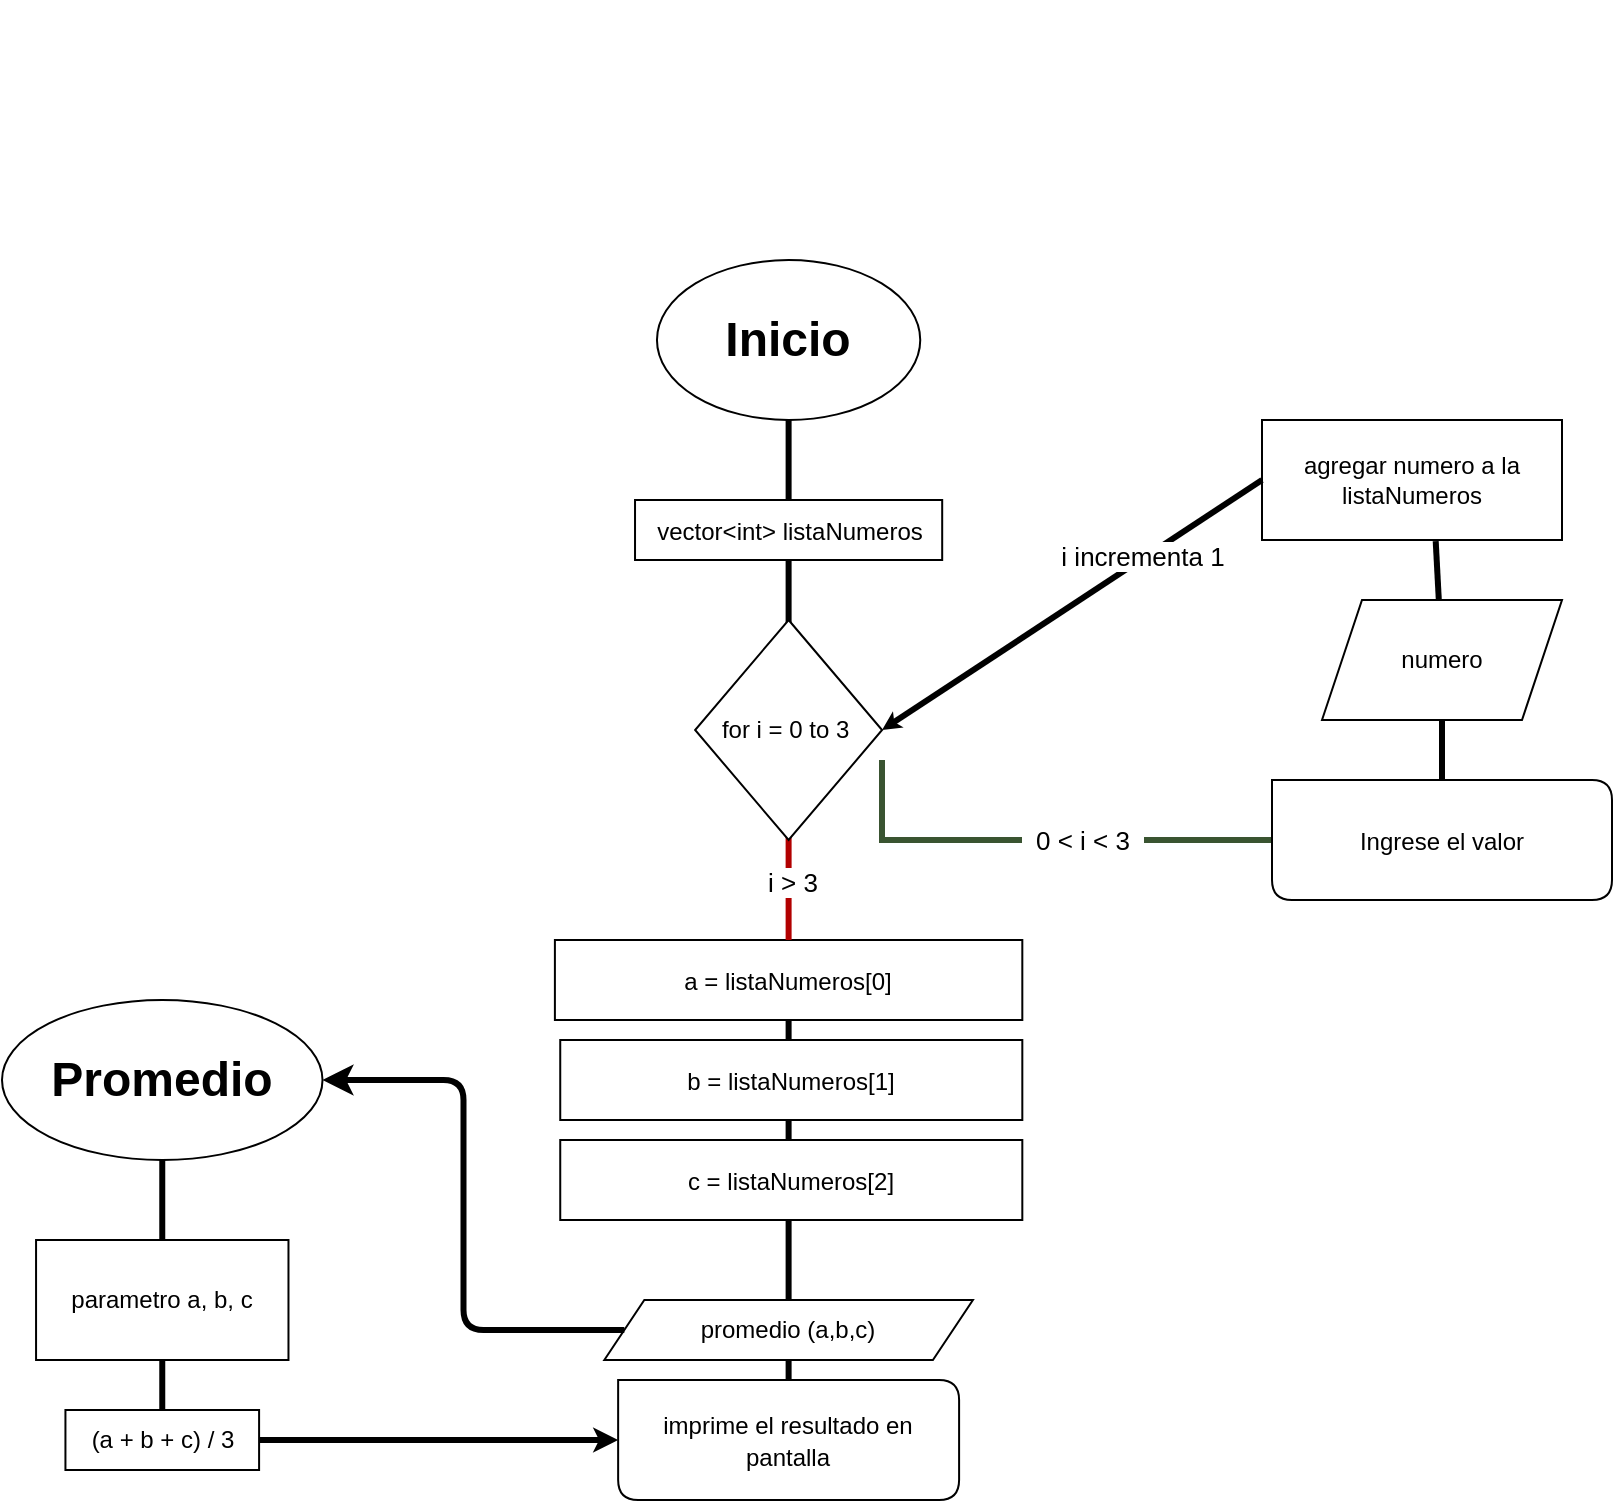 <mxfile>
    <diagram id="sRB5dJURHglsn-K_oPhw" name="Page-1">
        <mxGraphModel dx="497" dy="367" grid="1" gridSize="10" guides="1" tooltips="1" connect="1" arrows="1" fold="1" page="1" pageScale="1" pageWidth="850" pageHeight="1100" math="0" shadow="0">
            <root>
                <mxCell id="0"/>
                <mxCell id="1" parent="0"/>
                <mxCell id="43" value="&lt;h1&gt;&lt;font color=&quot;#ffffff&quot;&gt;Caso 5&lt;/font&gt;&lt;/h1&gt;&lt;h1&gt;&lt;div style=&quot;font-size: 14px; line-height: 19px;&quot;&gt;&lt;h4 style=&quot;&quot;&gt;&lt;div style=&quot;&quot;&gt;&lt;span style=&quot;font-size: 16px; font-weight: 400;&quot;&gt;&lt;font color=&quot;#ffffff&quot;&gt;Confeccione una función que reciba tres parámetros numéricos enteros y retorne el promedio de los tres números. El algoritmo debe solicitarle al usuario los 3 valores numéricos y enviárselos a la función y luego imprimir el promedio de los valores leídos.&lt;/font&gt;&lt;/span&gt;&lt;br&gt;&lt;/div&gt;&lt;/h4&gt;&lt;/div&gt;&lt;/h1&gt;" style="text;html=1;strokeColor=none;fillColor=none;spacing=5;spacingTop=-20;whiteSpace=wrap;overflow=hidden;rounded=0;labelBackgroundColor=none;fontSize=11;fontColor=#D9D9D9;" parent="1" vertex="1">
                    <mxGeometry x="30" y="30" width="280" height="240" as="geometry"/>
                </mxCell>
                <mxCell id="104" value="" style="group" parent="1" vertex="1" connectable="0">
                    <mxGeometry x="270" y="230" width="565" height="240" as="geometry"/>
                </mxCell>
                <mxCell id="64" value="" style="edgeStyle=none;html=1;entryX=0;entryY=0;entryDx=0;entryDy=30;entryPerimeter=0;strokeWidth=3;endArrow=none;endFill=0;rounded=0;fillColor=#6d8764;strokeColor=#3A5431;" parent="104" target="65" edge="1">
                    <mxGeometry relative="1" as="geometry">
                        <mxPoint x="200" y="170" as="sourcePoint"/>
                        <Array as="points">
                            <mxPoint x="200" y="210"/>
                        </Array>
                    </mxGeometry>
                </mxCell>
                <mxCell id="68" value="&amp;nbsp; 0 &amp;lt; i &amp;lt; 3&amp;nbsp;&amp;nbsp;" style="edgeLabel;html=1;align=center;verticalAlign=middle;resizable=0;points=[];fontSize=13;" parent="64" vertex="1" connectable="0">
                    <mxGeometry x="0.41" y="1" relative="1" as="geometry">
                        <mxPoint x="-26" y="1" as="offset"/>
                    </mxGeometry>
                </mxCell>
                <mxCell id="65" value="&lt;div style=&quot;line-height: 16px;&quot;&gt;&lt;span style=&quot;&quot;&gt;Ingrese el valor&lt;/span&gt;&lt;/div&gt;" style="shape=card;whiteSpace=wrap;html=1;fontFamily=Helvetica;fontColor=default;labelBackgroundColor=none;size=0;rounded=1;shadow=0;" parent="104" vertex="1">
                    <mxGeometry x="395" y="180" width="170" height="60" as="geometry"/>
                </mxCell>
                <mxCell id="71" value="numero" style="shape=parallelogram;perimeter=parallelogramPerimeter;whiteSpace=wrap;html=1;fixedSize=1;" parent="104" vertex="1">
                    <mxGeometry x="420" y="90" width="120" height="60" as="geometry"/>
                </mxCell>
                <mxCell id="72" value="" style="edgeStyle=none;html=1;strokeWidth=3;fontSize=13;endArrow=none;endFill=0;rounded=0;" parent="104" source="65" target="71" edge="1">
                    <mxGeometry relative="1" as="geometry">
                        <Array as="points"/>
                    </mxGeometry>
                </mxCell>
                <mxCell id="73" value="agregar numero a la listaNumeros" style="whiteSpace=wrap;html=1;" parent="104" vertex="1">
                    <mxGeometry x="390" width="150" height="60" as="geometry"/>
                </mxCell>
                <mxCell id="74" value="" style="edgeStyle=none;html=1;strokeWidth=3;fontSize=13;endArrow=none;endFill=0;entryX=0.579;entryY=1.01;entryDx=0;entryDy=0;entryPerimeter=0;" parent="104" source="71" target="73" edge="1">
                    <mxGeometry relative="1" as="geometry"/>
                </mxCell>
                <mxCell id="109" value="" style="group" parent="1" vertex="1" connectable="0">
                    <mxGeometry x="30.001" y="150" width="526.159" height="620" as="geometry"/>
                </mxCell>
                <mxCell id="105" value="" style="group" parent="109" vertex="1" connectable="0">
                    <mxGeometry width="510.159" height="620" as="geometry"/>
                </mxCell>
                <mxCell id="50" value="&lt;h1&gt;Promedio&lt;/h1&gt;" style="ellipse;whiteSpace=wrap;html=1;" parent="105" vertex="1">
                    <mxGeometry y="370" width="160.259" height="80" as="geometry"/>
                </mxCell>
                <mxCell id="103" value="" style="group" parent="105" vertex="1" connectable="0">
                    <mxGeometry x="17.028" width="493.131" height="620" as="geometry"/>
                </mxCell>
                <mxCell id="55" value="" style="group" parent="103" vertex="1" connectable="0">
                    <mxGeometry x="299.485" width="153.582" height="150" as="geometry"/>
                </mxCell>
                <mxCell id="56" value="&lt;h1&gt;Inicio&lt;/h1&gt;" style="ellipse;whiteSpace=wrap;html=1;" parent="55" vertex="1">
                    <mxGeometry x="10.97" width="131.642" height="80" as="geometry"/>
                </mxCell>
                <mxCell id="57" value="&lt;div style=&quot;line-height: 16px;&quot;&gt;&lt;span style=&quot;&quot;&gt;vector&lt;/span&gt;&lt;span style=&quot;&quot;&gt;&amp;lt;&lt;/span&gt;&lt;span style=&quot;&quot;&gt;int&lt;/span&gt;&lt;span style=&quot;&quot;&gt;&amp;gt;&lt;/span&gt; listaNumeros&lt;/div&gt;" style="rounded=0;whiteSpace=wrap;html=1;fontColor=default;labelBackgroundColor=none;" parent="55" vertex="1">
                    <mxGeometry y="120" width="153.582" height="30" as="geometry"/>
                </mxCell>
                <mxCell id="58" style="edgeStyle=none;html=1;exitX=0.5;exitY=1;exitDx=0;exitDy=0;strokeWidth=3;endArrow=none;endFill=0;" parent="55" source="56" target="57" edge="1">
                    <mxGeometry relative="1" as="geometry"/>
                </mxCell>
                <mxCell id="61" value="parametro a, b, c" style="whiteSpace=wrap;html=1;" parent="103" vertex="1">
                    <mxGeometry y="490" width="126.204" height="60" as="geometry"/>
                </mxCell>
                <mxCell id="41" value="(a + b + c) / 3" style="rounded=0;whiteSpace=wrap;html=1;" parent="103" vertex="1">
                    <mxGeometry x="14.69" y="575" width="96.823" height="30" as="geometry"/>
                </mxCell>
                <mxCell id="97" style="edgeStyle=none;rounded=0;html=1;exitX=0.5;exitY=1;exitDx=0;exitDy=0;entryX=0.5;entryY=0;entryDx=0;entryDy=0;strokeWidth=3;fontFamily=Helvetica;fontSize=13;fontColor=default;endArrow=none;endFill=0;endSize=0;" parent="103" source="61" target="41" edge="1">
                    <mxGeometry relative="1" as="geometry"/>
                </mxCell>
                <mxCell id="99" value="&lt;div style=&quot;line-height: 16px;&quot;&gt;&lt;span style=&quot;&quot;&gt;imprime el resultado en pantalla&lt;/span&gt;&lt;/div&gt;" style="shape=card;whiteSpace=wrap;html=1;fontFamily=Helvetica;fontColor=default;labelBackgroundColor=none;size=0;rounded=1;shadow=0;" parent="103" vertex="1">
                    <mxGeometry x="291.04" y="560" width="170.48" height="60" as="geometry"/>
                </mxCell>
                <mxCell id="106" value="" style="group" parent="103" vertex="1" connectable="0">
                    <mxGeometry x="259.42" y="180" width="233.712" height="370" as="geometry"/>
                </mxCell>
                <mxCell id="45" value="&lt;div style=&quot;line-height: 16px;&quot;&gt;a &lt;span style=&quot;&quot;&gt;=&lt;/span&gt; listaNumeros&lt;span style=&quot;&quot;&gt;[&lt;/span&gt;&lt;span style=&quot;&quot;&gt;0&lt;/span&gt;&lt;span style=&quot;&quot;&gt;]&lt;/span&gt;&lt;/div&gt;" style="shape=card;whiteSpace=wrap;html=1;align=center;size=0;fontColor=default;labelBackgroundColor=none;fontFamily=Helvetica;" parent="106" vertex="1">
                    <mxGeometry y="160" width="233.712" height="40" as="geometry"/>
                </mxCell>
                <mxCell id="46" value="promedio (a,b,c)" style="shape=parallelogram;perimeter=parallelogramPerimeter;whiteSpace=wrap;html=1;fixedSize=1;" parent="106" vertex="1">
                    <mxGeometry x="24.707" y="340" width="184.298" height="30" as="geometry"/>
                </mxCell>
                <mxCell id="47" style="edgeStyle=none;html=1;exitX=0.5;exitY=1;exitDx=0;exitDy=0;exitPerimeter=0;entryX=0.5;entryY=0;entryDx=0;entryDy=0;strokeWidth=3;endArrow=none;endFill=0;" parent="106" source="45" target="46" edge="1">
                    <mxGeometry relative="1" as="geometry">
                        <Array as="points"/>
                    </mxGeometry>
                </mxCell>
                <mxCell id="53" style="edgeStyle=none;html=1;entryX=0.5;entryY=0;entryDx=0;entryDy=0;entryPerimeter=0;strokeWidth=3;endArrow=none;endFill=0;exitX=0.5;exitY=1;exitDx=0;exitDy=0;fillColor=#e51400;strokeColor=#B20000;" parent="106" target="45" edge="1">
                    <mxGeometry relative="1" as="geometry">
                        <mxPoint x="116.856" y="100" as="sourcePoint"/>
                    </mxGeometry>
                </mxCell>
                <mxCell id="78" value="i &amp;gt; 3" style="edgeLabel;html=1;align=center;verticalAlign=middle;resizable=0;points=[];fontSize=13;fontFamily=Helvetica;fontColor=default;" parent="53" vertex="1" connectable="0">
                    <mxGeometry x="0.019" y="1" relative="1" as="geometry">
                        <mxPoint as="offset"/>
                    </mxGeometry>
                </mxCell>
                <mxCell id="54" style="edgeStyle=none;html=1;exitX=0.5;exitY=1;exitDx=0;exitDy=0;strokeWidth=3;endArrow=none;endFill=0;entryX=0.5;entryY=0;entryDx=0;entryDy=0;" parent="106" source="57" edge="1">
                    <mxGeometry relative="1" as="geometry">
                        <mxPoint x="143.566" y="-30" as="sourcePoint"/>
                        <mxPoint x="116.856" y="70" as="targetPoint"/>
                    </mxGeometry>
                </mxCell>
                <mxCell id="62" value="for i = 0 to 3&amp;nbsp;" style="rhombus;whiteSpace=wrap;html=1;" parent="106" vertex="1">
                    <mxGeometry x="70.113" width="93.485" height="110" as="geometry"/>
                </mxCell>
                <mxCell id="94" value="&lt;div style=&quot;font-size: 12px; line-height: 16px;&quot;&gt;b &lt;span style=&quot;&quot;&gt;=&lt;/span&gt; listaNumeros&lt;span style=&quot;&quot;&gt;[&lt;/span&gt;&lt;span style=&quot;&quot;&gt;1&lt;/span&gt;&lt;span style=&quot;&quot;&gt;]&lt;/span&gt;&lt;/div&gt;" style="rounded=0;whiteSpace=wrap;html=1;shadow=0;labelBackgroundColor=none;fontFamily=Helvetica;fontSize=13;fontColor=default;" parent="106" vertex="1">
                    <mxGeometry x="2.671" y="210" width="231.041" height="40" as="geometry"/>
                </mxCell>
                <mxCell id="95" value="&lt;div style=&quot;font-size: 12px; line-height: 16px;&quot;&gt;c &lt;span style=&quot;&quot;&gt;=&lt;/span&gt; listaNumeros&lt;span style=&quot;&quot;&gt;[&lt;/span&gt;&lt;span style=&quot;&quot;&gt;2&lt;/span&gt;&lt;span style=&quot;&quot;&gt;]&lt;/span&gt;&lt;/div&gt;" style="rounded=0;whiteSpace=wrap;html=1;shadow=0;labelBackgroundColor=none;fontFamily=Helvetica;fontSize=13;fontColor=default;" parent="106" vertex="1">
                    <mxGeometry x="2.671" y="260" width="231.041" height="40" as="geometry"/>
                </mxCell>
                <mxCell id="98" style="edgeStyle=none;rounded=0;html=1;exitX=1;exitY=0.5;exitDx=0;exitDy=0;strokeWidth=3;fontFamily=Helvetica;fontSize=13;fontColor=default;endArrow=classic;endFill=1;endSize=3;entryX=0;entryY=0;entryDx=0;entryDy=30;entryPerimeter=0;startArrow=none;startFill=0;" parent="103" source="41" target="99" edge="1">
                    <mxGeometry relative="1" as="geometry">
                        <mxPoint x="323.524" y="585" as="targetPoint"/>
                    </mxGeometry>
                </mxCell>
                <mxCell id="100" style="edgeStyle=none;rounded=0;html=1;exitX=0.5;exitY=1;exitDx=0;exitDy=0;strokeWidth=3;fontFamily=Helvetica;fontSize=13;fontColor=default;endArrow=none;endFill=0;endSize=0;" parent="103" source="46" target="99" edge="1">
                    <mxGeometry relative="1" as="geometry"/>
                </mxCell>
                <mxCell id="96" style="edgeStyle=none;rounded=0;html=1;exitX=0.5;exitY=1;exitDx=0;exitDy=0;strokeWidth=3;fontFamily=Helvetica;fontSize=13;fontColor=default;endArrow=none;endFill=0;endSize=0;" parent="105" source="50" target="61" edge="1">
                    <mxGeometry relative="1" as="geometry"/>
                </mxCell>
                <mxCell id="51" style="edgeStyle=orthogonalEdgeStyle;html=1;exitX=0;exitY=0.5;exitDx=0;exitDy=0;startArrow=none;startFill=0;endArrow=classic;endFill=1;strokeWidth=3;entryX=1;entryY=0.5;entryDx=0;entryDy=0;" parent="105" source="46" target="50" edge="1">
                    <mxGeometry relative="1" as="geometry">
                        <mxPoint x="319.851" y="350" as="targetPoint"/>
                    </mxGeometry>
                </mxCell>
                <mxCell id="75" style="edgeStyle=none;html=1;exitX=0;exitY=0.5;exitDx=0;exitDy=0;strokeWidth=3;fontSize=13;endArrow=classic;endFill=1;entryX=1;entryY=0.5;entryDx=0;entryDy=0;rounded=0;endSize=0;" parent="1" source="73" target="62" edge="1">
                    <mxGeometry relative="1" as="geometry">
                        <mxPoint x="1696.159" y="55" as="targetPoint"/>
                        <Array as="points"/>
                    </mxGeometry>
                </mxCell>
                <mxCell id="76" value="&amp;nbsp; i incrementa 1&amp;nbsp;&amp;nbsp;" style="edgeLabel;html=1;align=center;verticalAlign=middle;resizable=0;points=[];fontSize=13;" parent="75" vertex="1" connectable="0">
                    <mxGeometry x="-0.375" y="-2" relative="1" as="geometry">
                        <mxPoint as="offset"/>
                    </mxGeometry>
                </mxCell>
            </root>
        </mxGraphModel>
    </diagram>
</mxfile>
